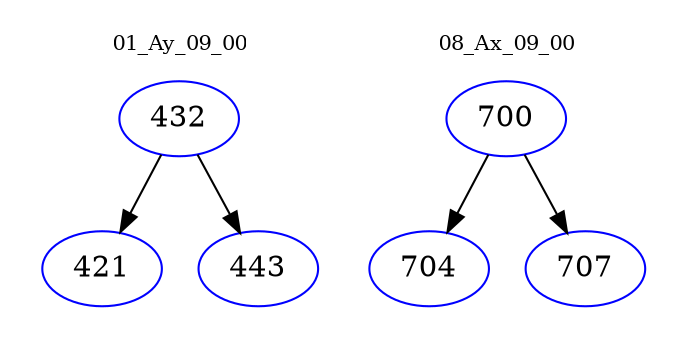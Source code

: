 digraph{
subgraph cluster_0 {
color = white
label = "01_Ay_09_00";
fontsize=10;
T0_432 [label="432", color="blue"]
T0_432 -> T0_421 [color="black"]
T0_421 [label="421", color="blue"]
T0_432 -> T0_443 [color="black"]
T0_443 [label="443", color="blue"]
}
subgraph cluster_1 {
color = white
label = "08_Ax_09_00";
fontsize=10;
T1_700 [label="700", color="blue"]
T1_700 -> T1_704 [color="black"]
T1_704 [label="704", color="blue"]
T1_700 -> T1_707 [color="black"]
T1_707 [label="707", color="blue"]
}
}
